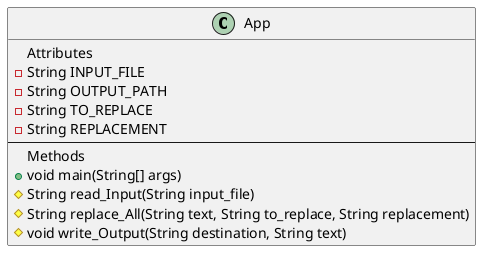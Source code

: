 @startuml
'https://plantuml.com/class-diagram

class App{
    Attributes
    -String INPUT_FILE
    -String OUTPUT_PATH
    -String TO_REPLACE
    -String REPLACEMENT
--
    Methods
    +void main(String[] args)
    #String read_Input(String input_file)
    #String replace_All(String text, String to_replace, String replacement)
    #void write_Output(String destination, String text)
}

@enduml